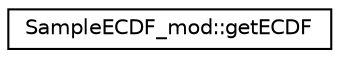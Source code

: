 digraph "Graphical Class Hierarchy"
{
 // LATEX_PDF_SIZE
  edge [fontname="Helvetica",fontsize="10",labelfontname="Helvetica",labelfontsize="10"];
  node [fontname="Helvetica",fontsize="10",shape=record];
  rankdir="LR";
  Node0 [label="SampleECDF_mod::getECDF",height=0.2,width=0.4,color="black", fillcolor="white", style="filled",URL="$interfaceSampleECDF__mod_1_1getECDF.html",tooltip="Compute and return the Empirical Cumulative Distribution Function (ECDF) of the input univariate samp..."];
}
